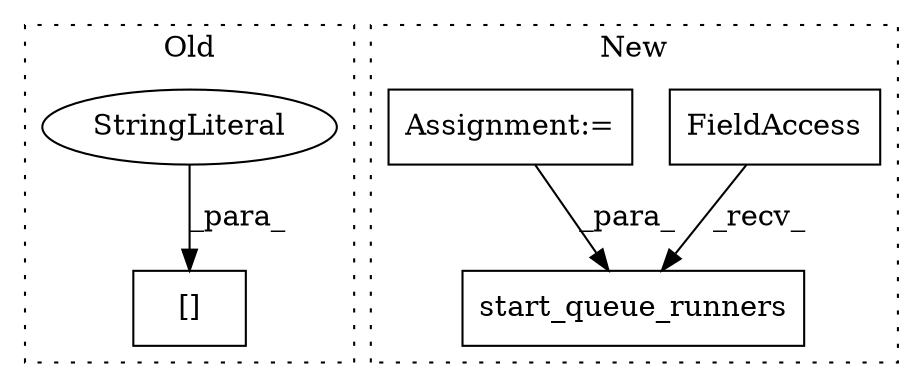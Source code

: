 digraph G {
subgraph cluster0 {
1 [label="[]" a="2" s="2628,2647" l="7,1" shape="box"];
4 [label="StringLiteral" a="45" s="2635" l="12" shape="ellipse"];
label = "Old";
style="dotted";
}
subgraph cluster1 {
2 [label="start_queue_runners" a="32" s="2745,2776" l="20,1" shape="box"];
3 [label="FieldAccess" a="22" s="2728" l="16" shape="box"];
5 [label="Assignment:=" a="7" s="2676" l="1" shape="box"];
label = "New";
style="dotted";
}
3 -> 2 [label="_recv_"];
4 -> 1 [label="_para_"];
5 -> 2 [label="_para_"];
}